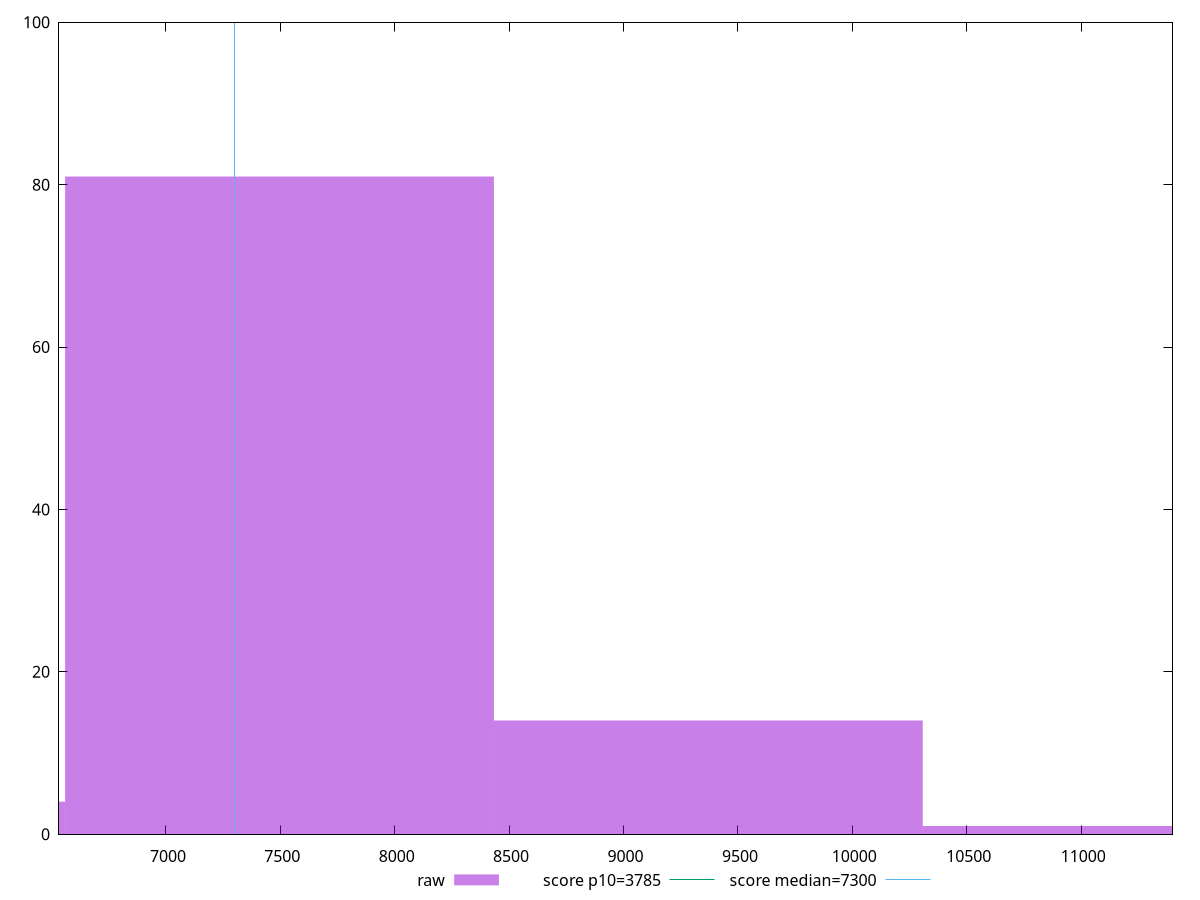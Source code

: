 reset

$raw <<EOF
7496.550981247893 81
5622.41323593592 4
9370.688726559867 14
11244.82647187184 1
EOF

set key outside below
set boxwidth 1874.1377453119733
set xrange [6532.795:11399.325999999997]
set yrange [0:100]
set trange [0:100]
set style fill transparent solid 0.5 noborder

set parametric
set terminal svg size 640, 490 enhanced background rgb 'white'
set output "report_00015_2021-02-09T16-11-33.973Z/interactive/samples/pages+cached+noadtech/raw/histogram.svg"

plot $raw title "raw" with boxes, \
     3785,t title "score p10=3785", \
     7300,t title "score median=7300"

reset
